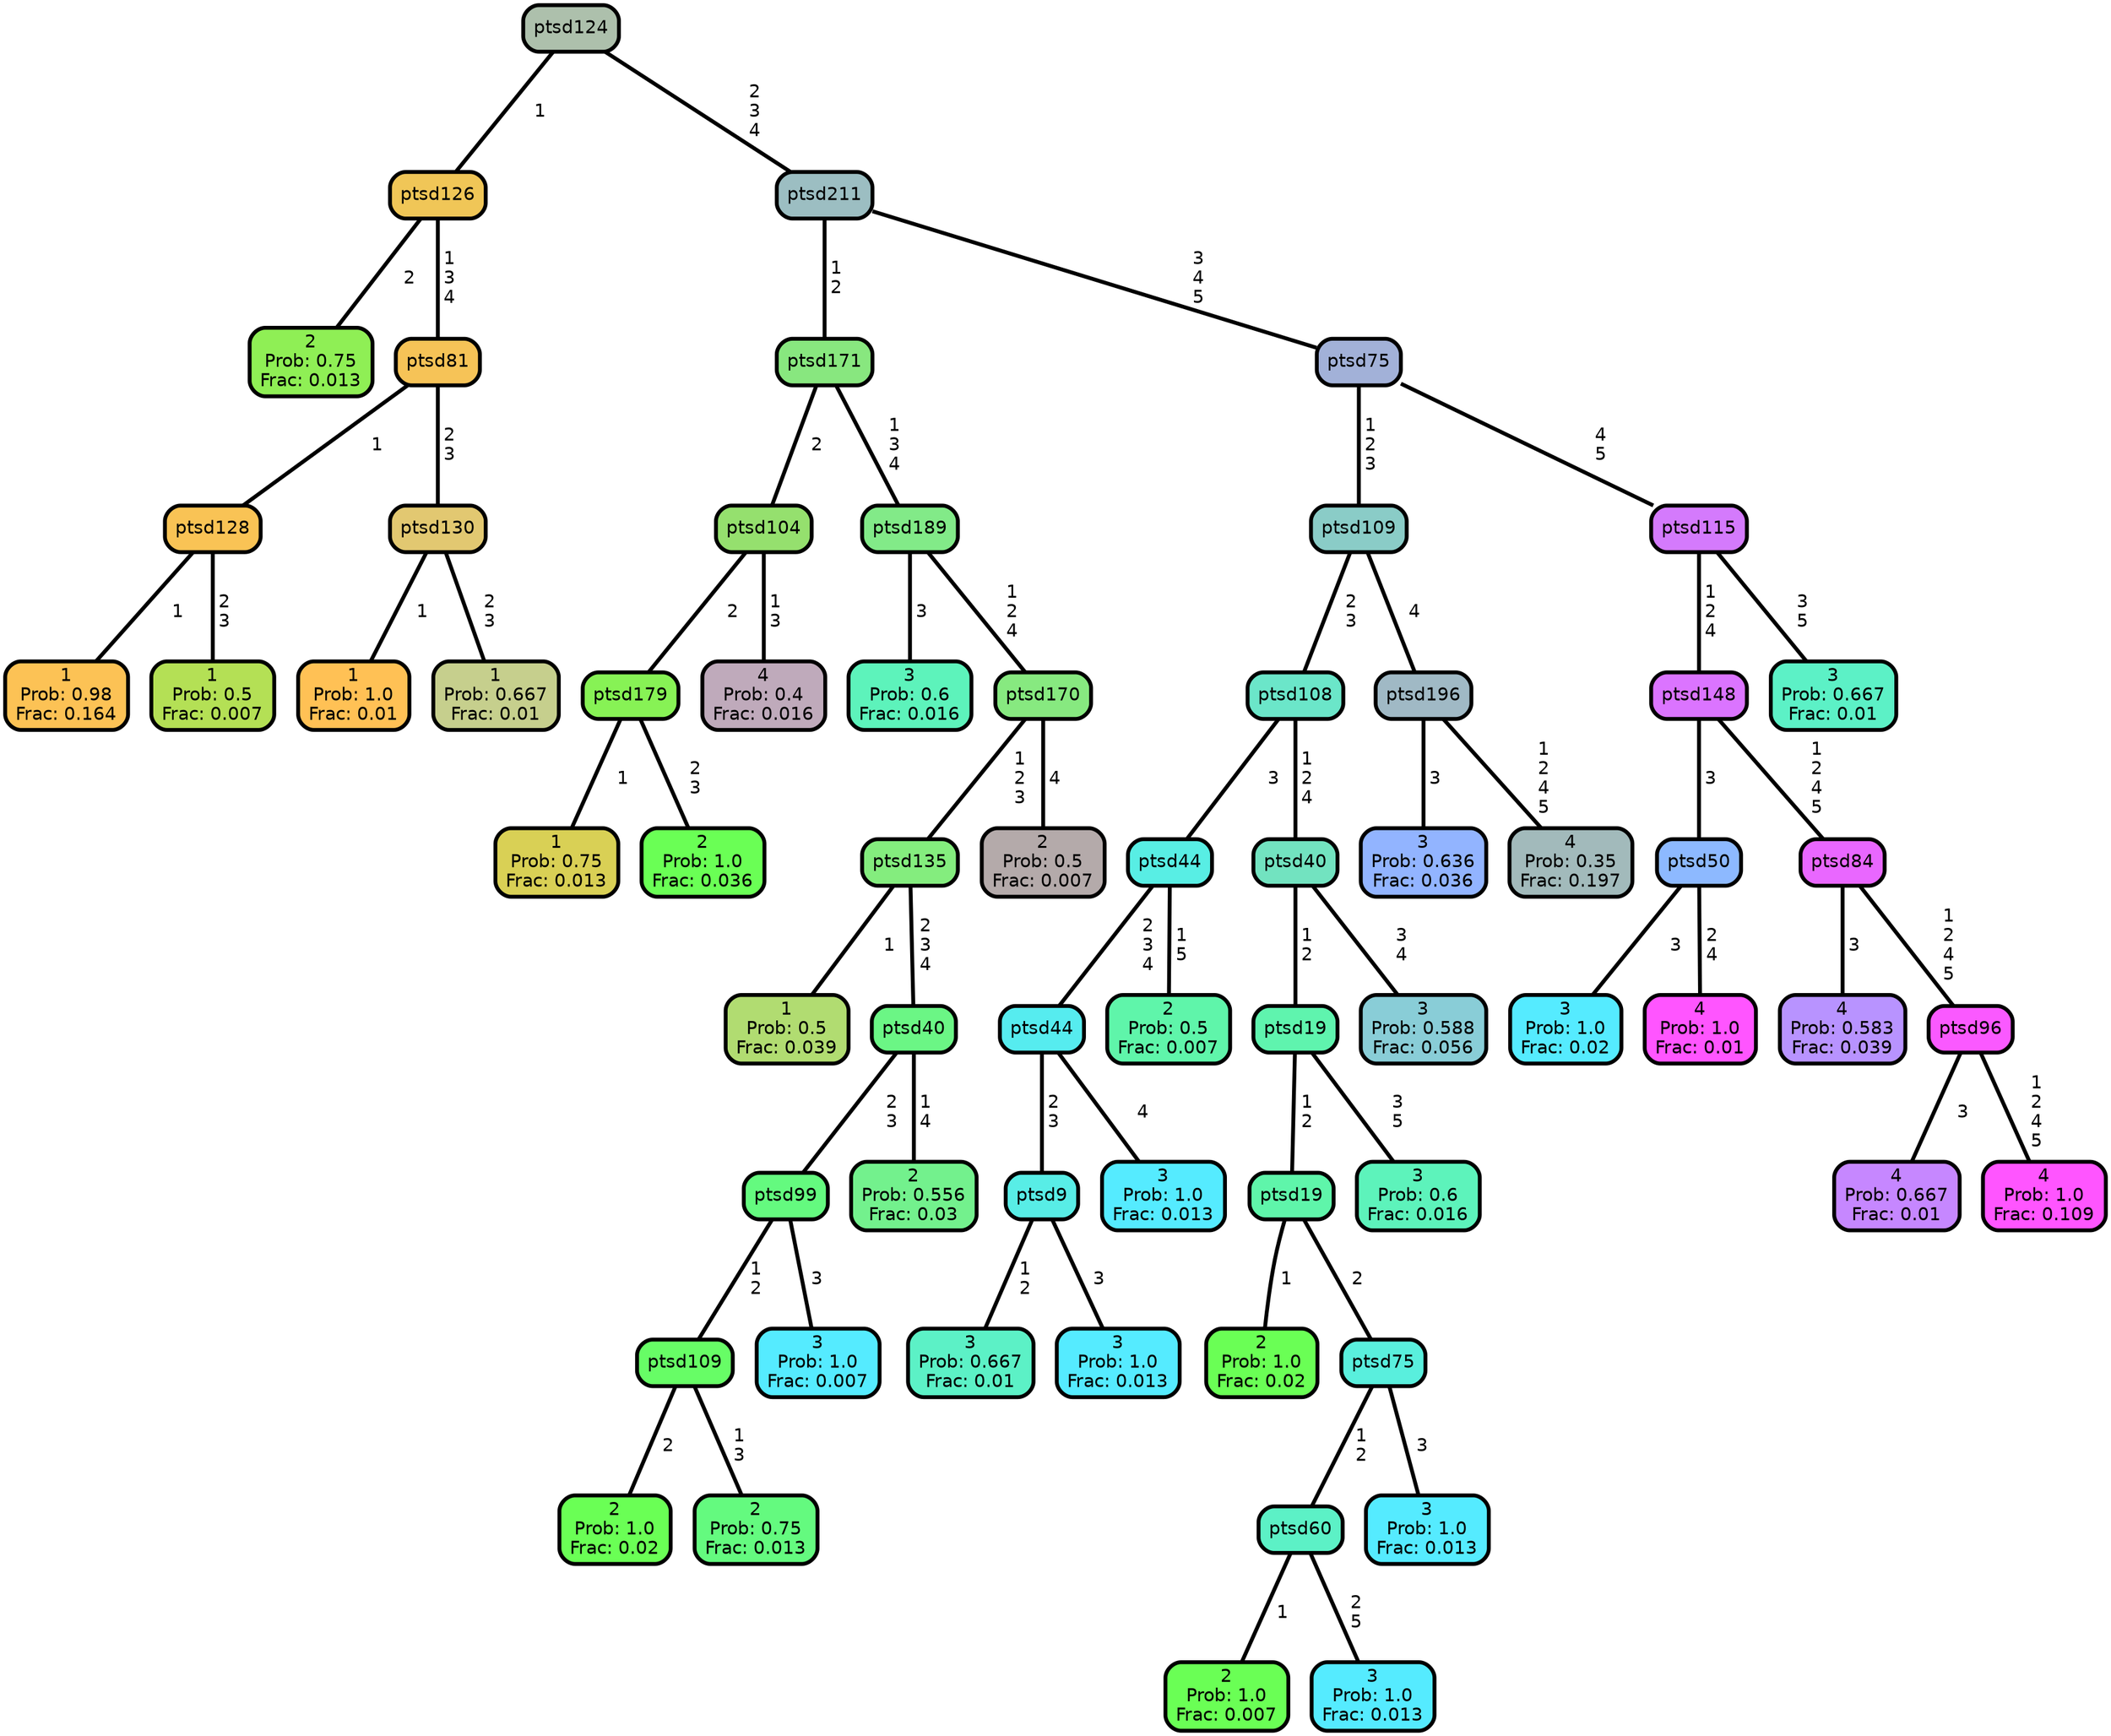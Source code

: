 graph Tree {
node [shape=box, style="filled, rounded",color="black",penwidth="3",fontcolor="black",                 fontname=helvetica] ;
graph [ranksep="0 equally", splines=straight,                 bgcolor=transparent, dpi=60] ;
edge [fontname=helvetica, color=black] ;
0 [label="2
Prob: 0.75
Frac: 0.013", fillcolor="#8fef55"] ;
1 [label="ptsd126",href=".//ptsd126.svg", fillcolor="#f0c657"] ;
2 [label="1
Prob: 0.98
Frac: 0.164", fillcolor="#fcc255"] ;
3 [label="ptsd128",href=".//ptsd128.svg", fillcolor="#f9c355"] ;
4 [label="1
Prob: 0.5
Frac: 0.007", fillcolor="#b4e055"] ;
5 [label="ptsd81",href=".//ptsd81.svg", fillcolor="#f6c357"] ;
6 [label="1
Prob: 1.0
Frac: 0.01", fillcolor="#ffc155"] ;
7 [label="ptsd130",href=".//ptsd130.svg", fillcolor="#e2c871"] ;
8 [label="1
Prob: 0.667
Frac: 0.01", fillcolor="#c6cf8d"] ;
9 [label="ptsd124",href=".//ptsd124.svg", fillcolor="#adc0ac"] ;
10 [label="1
Prob: 0.75
Frac: 0.013", fillcolor="#d9d055"] ;
11 [label="ptsd179",href=".//ptsd179.svg", fillcolor="#87f255"] ;
12 [label="2
Prob: 1.0
Frac: 0.036", fillcolor="#6aff55"] ;
13 [label="ptsd104",href=".//ptsd104.svg", fillcolor="#95e06e"] ;
14 [label="4
Prob: 0.4
Frac: 0.016", fillcolor="#bfaabb"] ;
15 [label="ptsd171",href=".//ptsd171.svg", fillcolor="#88e77f"] ;
16 [label="3
Prob: 0.6
Frac: 0.016", fillcolor="#5df3bb"] ;
17 [label="ptsd189",href=".//ptsd189.svg", fillcolor="#82ea88"] ;
18 [label="1
Prob: 0.5
Frac: 0.039", fillcolor="#b1dc71"] ;
19 [label="ptsd135",href=".//ptsd135.svg", fillcolor="#84ed7e"] ;
20 [label="2
Prob: 1.0
Frac: 0.02", fillcolor="#6aff55"] ;
21 [label="ptsd109",href=".//ptsd109.svg", fillcolor="#67fd66"] ;
22 [label="2
Prob: 0.75
Frac: 0.013", fillcolor="#64fa7f"] ;
23 [label="ptsd99",href=".//ptsd99.svg", fillcolor="#64fa7f"] ;
24 [label="3
Prob: 1.0
Frac: 0.007", fillcolor="#55ebff"] ;
25 [label="ptsd40",href=".//ptsd40.svg", fillcolor="#6bf685"] ;
26 [label="2
Prob: 0.556
Frac: 0.03", fillcolor="#73f18d"] ;
27 [label="ptsd170",href=".//ptsd170.svg", fillcolor="#87e980"] ;
28 [label="2
Prob: 0.5
Frac: 0.007", fillcolor="#b4aaaa"] ;
29 [label="ptsd211",href=".//ptsd211.svg", fillcolor="#9cbec2"] ;
30 [label="3
Prob: 0.667
Frac: 0.01", fillcolor="#5cf1c6"] ;
31 [label="ptsd9",href=".//ptsd9.svg", fillcolor="#58ede6"] ;
32 [label="3
Prob: 1.0
Frac: 0.013", fillcolor="#55ebff"] ;
33 [label="ptsd44",href=".//ptsd44.svg", fillcolor="#56ecef"] ;
34 [label="3
Prob: 1.0
Frac: 0.013", fillcolor="#55ebff"] ;
35 [label="ptsd44",href=".//ptsd44.svg", fillcolor="#58eee4"] ;
36 [label="2
Prob: 0.5
Frac: 0.007", fillcolor="#5ff5aa"] ;
37 [label="ptsd108",href=".//ptsd108.svg", fillcolor="#6be6c9"] ;
38 [label="2
Prob: 1.0
Frac: 0.02", fillcolor="#6aff55"] ;
39 [label="ptsd19",href=".//ptsd19.svg", fillcolor="#5ff5aa"] ;
40 [label="2
Prob: 1.0
Frac: 0.007", fillcolor="#6aff55"] ;
41 [label="ptsd60",href=".//ptsd60.svg", fillcolor="#5cf1c6"] ;
42 [label="3
Prob: 1.0
Frac: 0.013", fillcolor="#55ebff"] ;
43 [label="ptsd75",href=".//ptsd75.svg", fillcolor="#59efdd"] ;
44 [label="3
Prob: 1.0
Frac: 0.013", fillcolor="#55ebff"] ;
45 [label="ptsd19",href=".//ptsd19.svg", fillcolor="#5ff4ae"] ;
46 [label="3
Prob: 0.6
Frac: 0.016", fillcolor="#5df3bb"] ;
47 [label="ptsd40",href=".//ptsd40.svg", fillcolor="#72e3c0"] ;
48 [label="3
Prob: 0.588
Frac: 0.056", fillcolor="#89cdd7"] ;
49 [label="ptsd109",href=".//ptsd109.svg", fillcolor="#8accc7"] ;
50 [label="3
Prob: 0.636
Frac: 0.036", fillcolor="#92b4ff"] ;
51 [label="ptsd196",href=".//ptsd196.svg", fillcolor="#a0b9c5"] ;
52 [label="4
Prob: 0.35
Frac: 0.197", fillcolor="#a2babb"] ;
53 [label="ptsd75",href=".//ptsd75.svg", fillcolor="#a2b1d8"] ;
54 [label="3
Prob: 1.0
Frac: 0.02", fillcolor="#55ebff"] ;
55 [label="ptsd50",href=".//ptsd50.svg", fillcolor="#8db9ff"] ;
56 [label="4
Prob: 1.0
Frac: 0.01", fillcolor="#ff55ff"] ;
57 [label="ptsd148",href=".//ptsd148.svg", fillcolor="#db74ff"] ;
58 [label="4
Prob: 0.583
Frac: 0.039", fillcolor="#b893ff"] ;
59 [label="ptsd84",href=".//ptsd84.svg", fillcolor="#e967ff"] ;
60 [label="4
Prob: 0.667
Frac: 0.01", fillcolor="#c687ff"] ;
61 [label="ptsd96",href=".//ptsd96.svg", fillcolor="#fa59ff"] ;
62 [label="4
Prob: 1.0
Frac: 0.109", fillcolor="#ff55ff"] ;
63 [label="ptsd115",href=".//ptsd115.svg", fillcolor="#d47afc"] ;
64 [label="3
Prob: 0.667
Frac: 0.01", fillcolor="#5cf1c6"] ;
1 -- 0 [label=" 2",penwidth=3] ;
1 -- 5 [label=" 1\n 3\n 4",penwidth=3] ;
3 -- 2 [label=" 1",penwidth=3] ;
3 -- 4 [label=" 2\n 3",penwidth=3] ;
5 -- 3 [label=" 1",penwidth=3] ;
5 -- 7 [label=" 2\n 3",penwidth=3] ;
7 -- 6 [label=" 1",penwidth=3] ;
7 -- 8 [label=" 2\n 3",penwidth=3] ;
9 -- 1 [label=" 1",penwidth=3] ;
9 -- 29 [label=" 2\n 3\n 4",penwidth=3] ;
11 -- 10 [label=" 1",penwidth=3] ;
11 -- 12 [label=" 2\n 3",penwidth=3] ;
13 -- 11 [label=" 2",penwidth=3] ;
13 -- 14 [label=" 1\n 3",penwidth=3] ;
15 -- 13 [label=" 2",penwidth=3] ;
15 -- 17 [label=" 1\n 3\n 4",penwidth=3] ;
17 -- 16 [label=" 3",penwidth=3] ;
17 -- 27 [label=" 1\n 2\n 4",penwidth=3] ;
19 -- 18 [label=" 1",penwidth=3] ;
19 -- 25 [label=" 2\n 3\n 4",penwidth=3] ;
21 -- 20 [label=" 2",penwidth=3] ;
21 -- 22 [label=" 1\n 3",penwidth=3] ;
23 -- 21 [label=" 1\n 2",penwidth=3] ;
23 -- 24 [label=" 3",penwidth=3] ;
25 -- 23 [label=" 2\n 3",penwidth=3] ;
25 -- 26 [label=" 1\n 4",penwidth=3] ;
27 -- 19 [label=" 1\n 2\n 3",penwidth=3] ;
27 -- 28 [label=" 4",penwidth=3] ;
29 -- 15 [label=" 1\n 2",penwidth=3] ;
29 -- 53 [label=" 3\n 4\n 5",penwidth=3] ;
31 -- 30 [label=" 1\n 2",penwidth=3] ;
31 -- 32 [label=" 3",penwidth=3] ;
33 -- 31 [label=" 2\n 3",penwidth=3] ;
33 -- 34 [label=" 4",penwidth=3] ;
35 -- 33 [label=" 2\n 3\n 4",penwidth=3] ;
35 -- 36 [label=" 1\n 5",penwidth=3] ;
37 -- 35 [label=" 3",penwidth=3] ;
37 -- 47 [label=" 1\n 2\n 4",penwidth=3] ;
39 -- 38 [label=" 1",penwidth=3] ;
39 -- 43 [label=" 2",penwidth=3] ;
41 -- 40 [label=" 1",penwidth=3] ;
41 -- 42 [label=" 2\n 5",penwidth=3] ;
43 -- 41 [label=" 1\n 2",penwidth=3] ;
43 -- 44 [label=" 3",penwidth=3] ;
45 -- 39 [label=" 1\n 2",penwidth=3] ;
45 -- 46 [label=" 3\n 5",penwidth=3] ;
47 -- 45 [label=" 1\n 2",penwidth=3] ;
47 -- 48 [label=" 3\n 4",penwidth=3] ;
49 -- 37 [label=" 2\n 3",penwidth=3] ;
49 -- 51 [label=" 4",penwidth=3] ;
51 -- 50 [label=" 3",penwidth=3] ;
51 -- 52 [label=" 1\n 2\n 4\n 5",penwidth=3] ;
53 -- 49 [label=" 1\n 2\n 3",penwidth=3] ;
53 -- 63 [label=" 4\n 5",penwidth=3] ;
55 -- 54 [label=" 3",penwidth=3] ;
55 -- 56 [label=" 2\n 4",penwidth=3] ;
57 -- 55 [label=" 3",penwidth=3] ;
57 -- 59 [label=" 1\n 2\n 4\n 5",penwidth=3] ;
59 -- 58 [label=" 3",penwidth=3] ;
59 -- 61 [label=" 1\n 2\n 4\n 5",penwidth=3] ;
61 -- 60 [label=" 3",penwidth=3] ;
61 -- 62 [label=" 1\n 2\n 4\n 5",penwidth=3] ;
63 -- 57 [label=" 1\n 2\n 4",penwidth=3] ;
63 -- 64 [label=" 3\n 5",penwidth=3] ;
{rank = same;}}